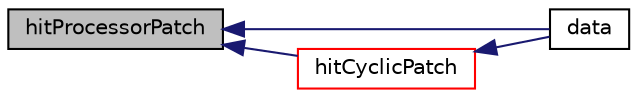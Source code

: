 digraph "hitProcessorPatch"
{
  bgcolor="transparent";
  edge [fontname="Helvetica",fontsize="10",labelfontname="Helvetica",labelfontsize="10"];
  node [fontname="Helvetica",fontsize="10",shape=record];
  rankdir="LR";
  Node236 [label="hitProcessorPatch",height=0.2,width=0.4,color="black", fillcolor="grey75", style="filled", fontcolor="black"];
  Node236 -> Node237 [dir="back",color="midnightblue",fontsize="10",style="solid",fontname="Helvetica"];
  Node237 [label="data",height=0.2,width=0.4,color="black",URL="$a24221.html#ad7f8023f823553543ca50bd5d11b877b",tooltip="Transported label. "];
  Node236 -> Node238 [dir="back",color="midnightblue",fontsize="10",style="solid",fontname="Helvetica"];
  Node238 [label="hitCyclicPatch",height=0.2,width=0.4,color="red",URL="$a24221.html#a264165039e187beeec096ad4d38749de",tooltip="Overridable function to handle the particle hitting a cyclic. "];
  Node238 -> Node237 [dir="back",color="midnightblue",fontsize="10",style="solid",fontname="Helvetica"];
}
